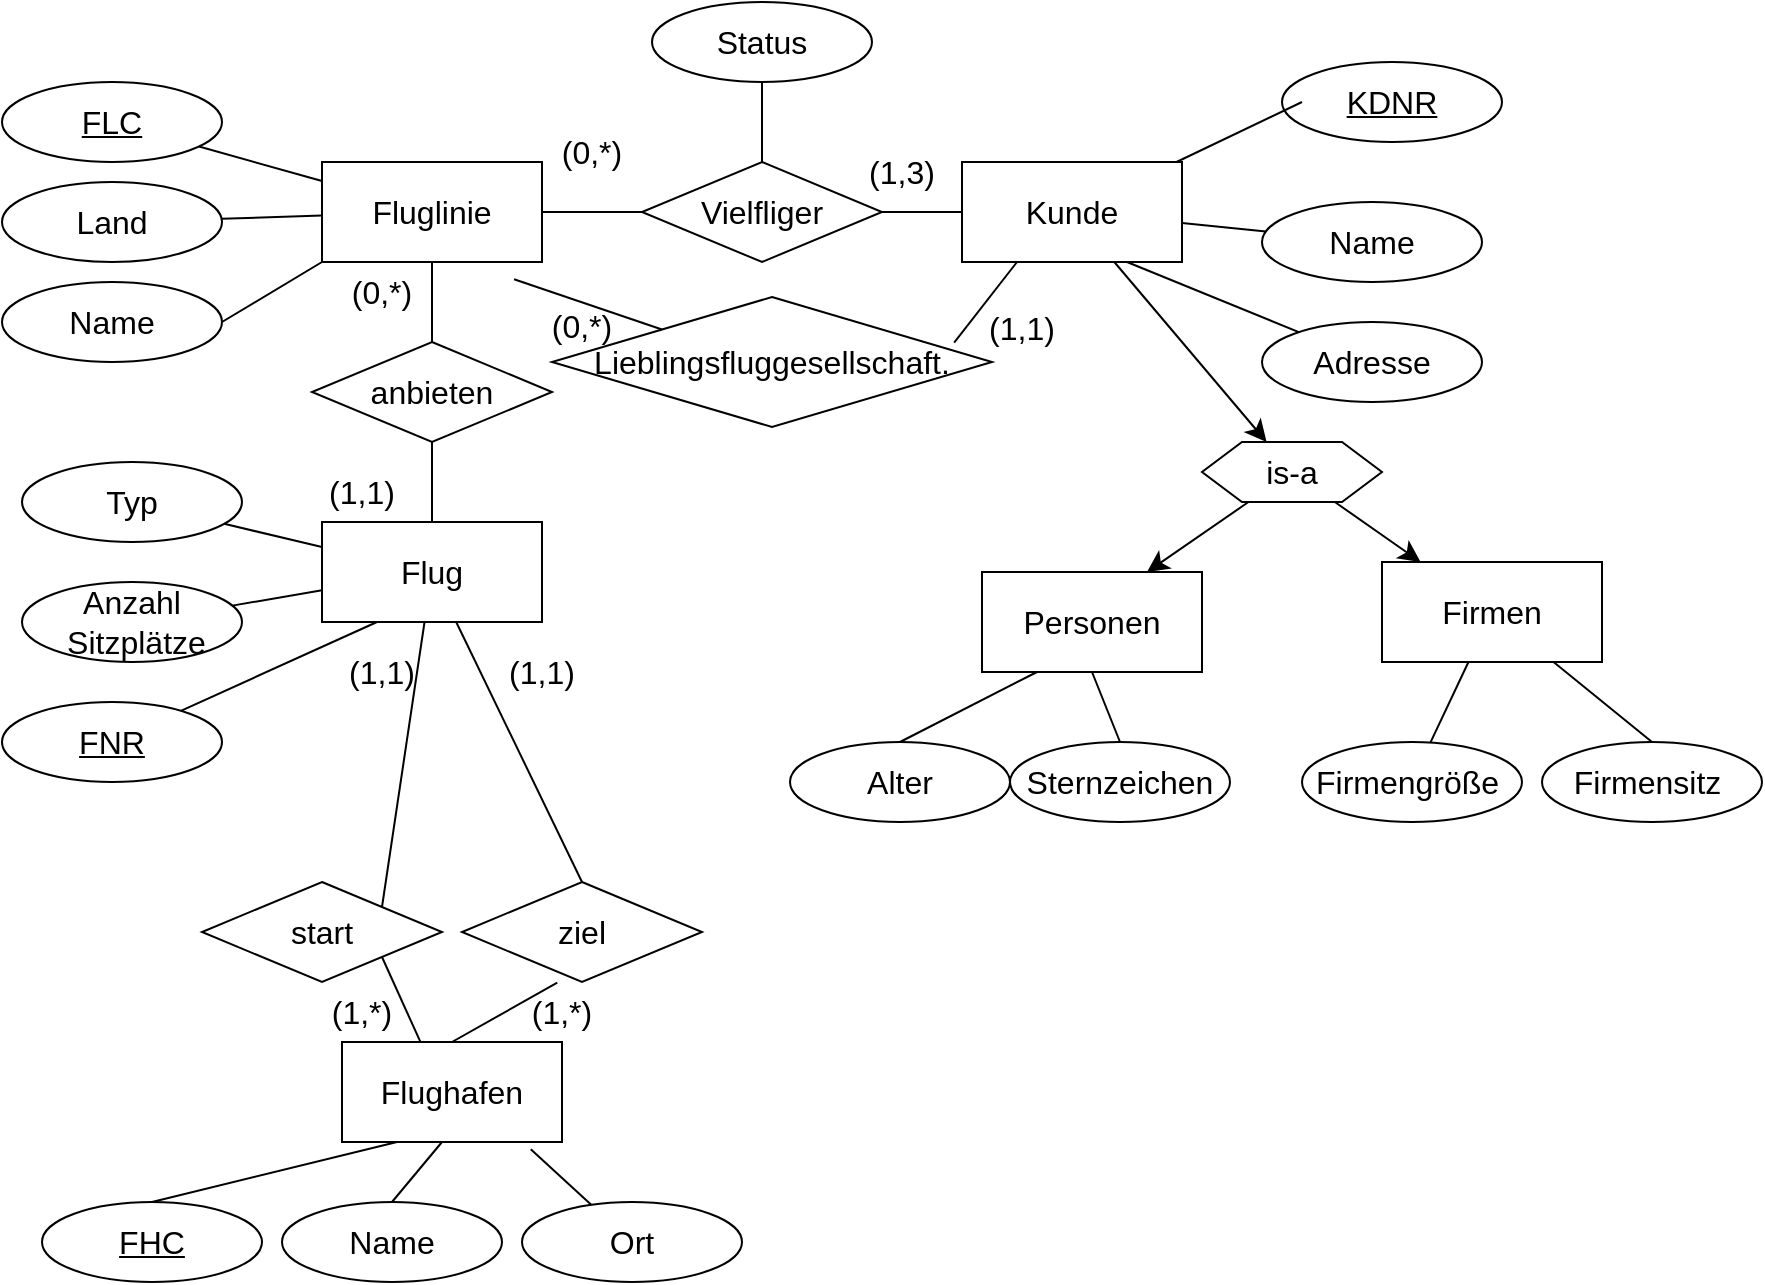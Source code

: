 <mxfile version="21.3.0" type="github">
  <diagram id="C5RBs43oDa-KdzZeNtuy" name="Page-1">
    <mxGraphModel dx="1584" dy="943" grid="1" gridSize="10" guides="1" tooltips="1" connect="1" arrows="1" fold="1" page="1" pageScale="1" pageWidth="827" pageHeight="1169" math="0" shadow="0">
      <root>
        <mxCell id="WIyWlLk6GJQsqaUBKTNV-0" />
        <mxCell id="WIyWlLk6GJQsqaUBKTNV-1" parent="WIyWlLk6GJQsqaUBKTNV-0" />
        <mxCell id="jdg25uksa5VMT-OS4gWT-1" value="&lt;u&gt;FLC&lt;/u&gt;" style="ellipse;whiteSpace=wrap;html=1;fontSize=16;" vertex="1" parent="WIyWlLk6GJQsqaUBKTNV-1">
          <mxGeometry x="-90" y="300" width="110" height="40" as="geometry" />
        </mxCell>
        <mxCell id="jdg25uksa5VMT-OS4gWT-3" value="Land" style="ellipse;whiteSpace=wrap;html=1;fontSize=16;" vertex="1" parent="WIyWlLk6GJQsqaUBKTNV-1">
          <mxGeometry x="-90" y="350" width="110" height="40" as="geometry" />
        </mxCell>
        <mxCell id="jdg25uksa5VMT-OS4gWT-4" value="Name" style="ellipse;whiteSpace=wrap;html=1;fontSize=16;" vertex="1" parent="WIyWlLk6GJQsqaUBKTNV-1">
          <mxGeometry x="-90" y="400" width="110" height="40" as="geometry" />
        </mxCell>
        <mxCell id="jdg25uksa5VMT-OS4gWT-5" value="Fluglinie" style="rounded=0;whiteSpace=wrap;html=1;fontSize=16;" vertex="1" parent="WIyWlLk6GJQsqaUBKTNV-1">
          <mxGeometry x="70" y="340" width="110" height="50" as="geometry" />
        </mxCell>
        <mxCell id="jdg25uksa5VMT-OS4gWT-94" style="edgeStyle=none;curved=1;rounded=0;orthogonalLoop=1;jettySize=auto;html=1;fontSize=12;startSize=8;endSize=8;" edge="1" parent="WIyWlLk6GJQsqaUBKTNV-1" source="jdg25uksa5VMT-OS4gWT-7" target="jdg25uksa5VMT-OS4gWT-91">
          <mxGeometry relative="1" as="geometry" />
        </mxCell>
        <mxCell id="jdg25uksa5VMT-OS4gWT-7" value="Kunde" style="rounded=0;whiteSpace=wrap;html=1;fontSize=16;" vertex="1" parent="WIyWlLk6GJQsqaUBKTNV-1">
          <mxGeometry x="390" y="340" width="110" height="50" as="geometry" />
        </mxCell>
        <mxCell id="jdg25uksa5VMT-OS4gWT-8" value="&lt;u&gt;KDNR&lt;/u&gt;" style="ellipse;whiteSpace=wrap;html=1;fontSize=16;" vertex="1" parent="WIyWlLk6GJQsqaUBKTNV-1">
          <mxGeometry x="550" y="290" width="110" height="40" as="geometry" />
        </mxCell>
        <mxCell id="jdg25uksa5VMT-OS4gWT-9" value="Name" style="ellipse;whiteSpace=wrap;html=1;fontSize=16;" vertex="1" parent="WIyWlLk6GJQsqaUBKTNV-1">
          <mxGeometry x="540" y="360" width="110" height="40" as="geometry" />
        </mxCell>
        <mxCell id="jdg25uksa5VMT-OS4gWT-10" value="&lt;u&gt;FHC&lt;/u&gt;" style="ellipse;whiteSpace=wrap;html=1;fontSize=16;" vertex="1" parent="WIyWlLk6GJQsqaUBKTNV-1">
          <mxGeometry x="-70" y="860" width="110" height="40" as="geometry" />
        </mxCell>
        <mxCell id="jdg25uksa5VMT-OS4gWT-11" value="Name" style="ellipse;whiteSpace=wrap;html=1;fontSize=16;" vertex="1" parent="WIyWlLk6GJQsqaUBKTNV-1">
          <mxGeometry x="50" y="860" width="110" height="40" as="geometry" />
        </mxCell>
        <mxCell id="jdg25uksa5VMT-OS4gWT-12" value="Ort" style="ellipse;whiteSpace=wrap;html=1;fontSize=16;" vertex="1" parent="WIyWlLk6GJQsqaUBKTNV-1">
          <mxGeometry x="170" y="860" width="110" height="40" as="geometry" />
        </mxCell>
        <mxCell id="jdg25uksa5VMT-OS4gWT-13" value="Flughafen" style="rounded=0;whiteSpace=wrap;html=1;fontSize=16;" vertex="1" parent="WIyWlLk6GJQsqaUBKTNV-1">
          <mxGeometry x="80" y="780" width="110" height="50" as="geometry" />
        </mxCell>
        <mxCell id="jdg25uksa5VMT-OS4gWT-14" value="Flug" style="rounded=0;whiteSpace=wrap;html=1;fontSize=16;" vertex="1" parent="WIyWlLk6GJQsqaUBKTNV-1">
          <mxGeometry x="70" y="520" width="110" height="50" as="geometry" />
        </mxCell>
        <mxCell id="jdg25uksa5VMT-OS4gWT-15" value="Typ" style="ellipse;whiteSpace=wrap;html=1;fontSize=16;" vertex="1" parent="WIyWlLk6GJQsqaUBKTNV-1">
          <mxGeometry x="-80" y="490" width="110" height="40" as="geometry" />
        </mxCell>
        <mxCell id="jdg25uksa5VMT-OS4gWT-16" value="Anzahl &amp;nbsp;Sitzplätze" style="ellipse;whiteSpace=wrap;html=1;fontSize=16;" vertex="1" parent="WIyWlLk6GJQsqaUBKTNV-1">
          <mxGeometry x="-80" y="550" width="110" height="40" as="geometry" />
        </mxCell>
        <mxCell id="jdg25uksa5VMT-OS4gWT-17" value="&lt;u&gt;FNR&lt;/u&gt;" style="ellipse;whiteSpace=wrap;html=1;fontSize=16;" vertex="1" parent="WIyWlLk6GJQsqaUBKTNV-1">
          <mxGeometry x="-90" y="610" width="110" height="40" as="geometry" />
        </mxCell>
        <mxCell id="jdg25uksa5VMT-OS4gWT-19" value="Adresse" style="ellipse;whiteSpace=wrap;html=1;fontSize=16;" vertex="1" parent="WIyWlLk6GJQsqaUBKTNV-1">
          <mxGeometry x="540" y="420" width="110" height="40" as="geometry" />
        </mxCell>
        <mxCell id="jdg25uksa5VMT-OS4gWT-20" value="Personen" style="rounded=0;whiteSpace=wrap;html=1;fontSize=16;" vertex="1" parent="WIyWlLk6GJQsqaUBKTNV-1">
          <mxGeometry x="400" y="545" width="110" height="50" as="geometry" />
        </mxCell>
        <mxCell id="jdg25uksa5VMT-OS4gWT-21" value="Firmen" style="rounded=0;whiteSpace=wrap;html=1;fontSize=16;" vertex="1" parent="WIyWlLk6GJQsqaUBKTNV-1">
          <mxGeometry x="600" y="540" width="110" height="50" as="geometry" />
        </mxCell>
        <mxCell id="jdg25uksa5VMT-OS4gWT-22" value="Firmensitz&amp;nbsp;" style="ellipse;whiteSpace=wrap;html=1;fontSize=16;" vertex="1" parent="WIyWlLk6GJQsqaUBKTNV-1">
          <mxGeometry x="680" y="630" width="110" height="40" as="geometry" />
        </mxCell>
        <mxCell id="jdg25uksa5VMT-OS4gWT-23" value="Firmengröße&amp;nbsp;" style="ellipse;whiteSpace=wrap;html=1;fontSize=16;" vertex="1" parent="WIyWlLk6GJQsqaUBKTNV-1">
          <mxGeometry x="560" y="630" width="110" height="40" as="geometry" />
        </mxCell>
        <mxCell id="jdg25uksa5VMT-OS4gWT-24" value="Alter" style="ellipse;whiteSpace=wrap;html=1;fontSize=16;" vertex="1" parent="WIyWlLk6GJQsqaUBKTNV-1">
          <mxGeometry x="304" y="630" width="110" height="40" as="geometry" />
        </mxCell>
        <mxCell id="jdg25uksa5VMT-OS4gWT-25" value="Sternzeichen" style="ellipse;whiteSpace=wrap;html=1;fontSize=16;" vertex="1" parent="WIyWlLk6GJQsqaUBKTNV-1">
          <mxGeometry x="414" y="630" width="110" height="40" as="geometry" />
        </mxCell>
        <mxCell id="jdg25uksa5VMT-OS4gWT-27" value="Status" style="ellipse;whiteSpace=wrap;html=1;fontSize=16;" vertex="1" parent="WIyWlLk6GJQsqaUBKTNV-1">
          <mxGeometry x="235" y="260" width="110" height="40" as="geometry" />
        </mxCell>
        <mxCell id="jdg25uksa5VMT-OS4gWT-28" value="" style="endArrow=none;html=1;rounded=0;fontSize=12;startSize=8;endSize=8;curved=1;entryX=0.25;entryY=1;entryDx=0;entryDy=0;exitX=0.5;exitY=0;exitDx=0;exitDy=0;" edge="1" parent="WIyWlLk6GJQsqaUBKTNV-1" source="jdg25uksa5VMT-OS4gWT-24" target="jdg25uksa5VMT-OS4gWT-20">
          <mxGeometry width="50" height="50" relative="1" as="geometry">
            <mxPoint x="310" y="520" as="sourcePoint" />
            <mxPoint x="360" y="470" as="targetPoint" />
          </mxGeometry>
        </mxCell>
        <mxCell id="jdg25uksa5VMT-OS4gWT-30" value="" style="endArrow=none;html=1;rounded=0;fontSize=12;startSize=8;endSize=8;curved=1;entryX=0.5;entryY=1;entryDx=0;entryDy=0;exitX=0.5;exitY=0;exitDx=0;exitDy=0;" edge="1" parent="WIyWlLk6GJQsqaUBKTNV-1" source="jdg25uksa5VMT-OS4gWT-25" target="jdg25uksa5VMT-OS4gWT-20">
          <mxGeometry width="50" height="50" relative="1" as="geometry">
            <mxPoint x="310" y="520" as="sourcePoint" />
            <mxPoint x="360" y="470" as="targetPoint" />
          </mxGeometry>
        </mxCell>
        <mxCell id="jdg25uksa5VMT-OS4gWT-31" value="" style="endArrow=none;html=1;rounded=0;fontSize=12;startSize=8;endSize=8;curved=1;" edge="1" parent="WIyWlLk6GJQsqaUBKTNV-1" source="jdg25uksa5VMT-OS4gWT-23" target="jdg25uksa5VMT-OS4gWT-21">
          <mxGeometry width="50" height="50" relative="1" as="geometry">
            <mxPoint x="310" y="520" as="sourcePoint" />
            <mxPoint x="360" y="470" as="targetPoint" />
          </mxGeometry>
        </mxCell>
        <mxCell id="jdg25uksa5VMT-OS4gWT-32" value="" style="endArrow=none;html=1;rounded=0;fontSize=12;startSize=8;endSize=8;curved=1;exitX=0.5;exitY=0;exitDx=0;exitDy=0;" edge="1" parent="WIyWlLk6GJQsqaUBKTNV-1" source="jdg25uksa5VMT-OS4gWT-22" target="jdg25uksa5VMT-OS4gWT-21">
          <mxGeometry width="50" height="50" relative="1" as="geometry">
            <mxPoint x="310" y="520" as="sourcePoint" />
            <mxPoint x="360" y="470" as="targetPoint" />
          </mxGeometry>
        </mxCell>
        <mxCell id="jdg25uksa5VMT-OS4gWT-33" value="" style="endArrow=none;html=1;rounded=0;fontSize=12;startSize=8;endSize=8;curved=1;entryX=0;entryY=0.5;entryDx=0;entryDy=0;exitX=1;exitY=0.5;exitDx=0;exitDy=0;" edge="1" parent="WIyWlLk6GJQsqaUBKTNV-1" source="jdg25uksa5VMT-OS4gWT-6" target="jdg25uksa5VMT-OS4gWT-7">
          <mxGeometry width="50" height="50" relative="1" as="geometry">
            <mxPoint x="290" y="520" as="sourcePoint" />
            <mxPoint x="340" y="470" as="targetPoint" />
            <Array as="points">
              <mxPoint x="290" y="365" />
            </Array>
          </mxGeometry>
        </mxCell>
        <mxCell id="jdg25uksa5VMT-OS4gWT-34" value="" style="endArrow=none;html=1;rounded=0;fontSize=12;startSize=8;endSize=8;curved=1;entryX=0;entryY=0.5;entryDx=0;entryDy=0;exitX=1;exitY=0.5;exitDx=0;exitDy=0;" edge="1" parent="WIyWlLk6GJQsqaUBKTNV-1" source="jdg25uksa5VMT-OS4gWT-5" target="jdg25uksa5VMT-OS4gWT-6">
          <mxGeometry width="50" height="50" relative="1" as="geometry">
            <mxPoint x="180" y="365" as="sourcePoint" />
            <mxPoint x="390" y="365" as="targetPoint" />
            <Array as="points" />
          </mxGeometry>
        </mxCell>
        <mxCell id="jdg25uksa5VMT-OS4gWT-6" value="Vielfliger" style="rhombus;whiteSpace=wrap;html=1;fontSize=16;" vertex="1" parent="WIyWlLk6GJQsqaUBKTNV-1">
          <mxGeometry x="230" y="340" width="120" height="50" as="geometry" />
        </mxCell>
        <mxCell id="jdg25uksa5VMT-OS4gWT-35" value="" style="endArrow=none;html=1;rounded=0;fontSize=12;startSize=8;endSize=8;curved=1;entryX=0.5;entryY=0;entryDx=0;entryDy=0;exitX=0.5;exitY=1;exitDx=0;exitDy=0;" edge="1" parent="WIyWlLk6GJQsqaUBKTNV-1" source="jdg25uksa5VMT-OS4gWT-27" target="jdg25uksa5VMT-OS4gWT-6">
          <mxGeometry width="50" height="50" relative="1" as="geometry">
            <mxPoint x="290" y="520" as="sourcePoint" />
            <mxPoint x="340" y="470" as="targetPoint" />
          </mxGeometry>
        </mxCell>
        <mxCell id="jdg25uksa5VMT-OS4gWT-36" value="" style="endArrow=none;html=1;rounded=0;fontSize=12;startSize=8;endSize=8;curved=1;" edge="1" parent="WIyWlLk6GJQsqaUBKTNV-1" source="jdg25uksa5VMT-OS4gWT-1" target="jdg25uksa5VMT-OS4gWT-5">
          <mxGeometry width="50" height="50" relative="1" as="geometry">
            <mxPoint x="290" y="520" as="sourcePoint" />
            <mxPoint x="340" y="470" as="targetPoint" />
          </mxGeometry>
        </mxCell>
        <mxCell id="jdg25uksa5VMT-OS4gWT-38" value="" style="endArrow=none;html=1;rounded=0;fontSize=12;startSize=8;endSize=8;curved=1;" edge="1" parent="WIyWlLk6GJQsqaUBKTNV-1" source="jdg25uksa5VMT-OS4gWT-3" target="jdg25uksa5VMT-OS4gWT-5">
          <mxGeometry width="50" height="50" relative="1" as="geometry">
            <mxPoint x="290" y="520" as="sourcePoint" />
            <mxPoint x="340" y="470" as="targetPoint" />
          </mxGeometry>
        </mxCell>
        <mxCell id="jdg25uksa5VMT-OS4gWT-39" value="" style="endArrow=none;html=1;rounded=0;fontSize=12;startSize=8;endSize=8;curved=1;entryX=0;entryY=1;entryDx=0;entryDy=0;exitX=1;exitY=0.5;exitDx=0;exitDy=0;" edge="1" parent="WIyWlLk6GJQsqaUBKTNV-1" source="jdg25uksa5VMT-OS4gWT-4" target="jdg25uksa5VMT-OS4gWT-5">
          <mxGeometry width="50" height="50" relative="1" as="geometry">
            <mxPoint x="290" y="520" as="sourcePoint" />
            <mxPoint x="340" y="470" as="targetPoint" />
          </mxGeometry>
        </mxCell>
        <mxCell id="jdg25uksa5VMT-OS4gWT-40" value="" style="endArrow=none;html=1;rounded=0;fontSize=12;startSize=8;endSize=8;curved=1;exitX=0;exitY=0.25;exitDx=0;exitDy=0;" edge="1" parent="WIyWlLk6GJQsqaUBKTNV-1" source="jdg25uksa5VMT-OS4gWT-14" target="jdg25uksa5VMT-OS4gWT-15">
          <mxGeometry width="50" height="50" relative="1" as="geometry">
            <mxPoint x="290" y="520" as="sourcePoint" />
            <mxPoint x="340" y="470" as="targetPoint" />
          </mxGeometry>
        </mxCell>
        <mxCell id="jdg25uksa5VMT-OS4gWT-41" value="" style="endArrow=none;html=1;rounded=0;fontSize=12;startSize=8;endSize=8;curved=1;" edge="1" parent="WIyWlLk6GJQsqaUBKTNV-1" source="jdg25uksa5VMT-OS4gWT-16" target="jdg25uksa5VMT-OS4gWT-14">
          <mxGeometry width="50" height="50" relative="1" as="geometry">
            <mxPoint x="290" y="520" as="sourcePoint" />
            <mxPoint x="340" y="470" as="targetPoint" />
          </mxGeometry>
        </mxCell>
        <mxCell id="jdg25uksa5VMT-OS4gWT-42" value="" style="endArrow=none;html=1;rounded=0;fontSize=12;startSize=8;endSize=8;curved=1;entryX=0.25;entryY=1;entryDx=0;entryDy=0;" edge="1" parent="WIyWlLk6GJQsqaUBKTNV-1" source="jdg25uksa5VMT-OS4gWT-17" target="jdg25uksa5VMT-OS4gWT-14">
          <mxGeometry width="50" height="50" relative="1" as="geometry">
            <mxPoint x="300" y="530" as="sourcePoint" />
            <mxPoint x="350" y="480" as="targetPoint" />
          </mxGeometry>
        </mxCell>
        <mxCell id="jdg25uksa5VMT-OS4gWT-44" value="" style="endArrow=none;html=1;rounded=0;fontSize=12;startSize=8;endSize=8;curved=1;exitX=0.5;exitY=0;exitDx=0;exitDy=0;entryX=0.25;entryY=1;entryDx=0;entryDy=0;" edge="1" parent="WIyWlLk6GJQsqaUBKTNV-1" source="jdg25uksa5VMT-OS4gWT-10" target="jdg25uksa5VMT-OS4gWT-13">
          <mxGeometry width="50" height="50" relative="1" as="geometry">
            <mxPoint x="320" y="550" as="sourcePoint" />
            <mxPoint x="370" y="500" as="targetPoint" />
          </mxGeometry>
        </mxCell>
        <mxCell id="jdg25uksa5VMT-OS4gWT-45" value="" style="endArrow=none;html=1;rounded=0;fontSize=12;startSize=8;endSize=8;curved=1;exitX=0.5;exitY=0;exitDx=0;exitDy=0;" edge="1" parent="WIyWlLk6GJQsqaUBKTNV-1" source="jdg25uksa5VMT-OS4gWT-11">
          <mxGeometry width="50" height="50" relative="1" as="geometry">
            <mxPoint x="80" y="880" as="sourcePoint" />
            <mxPoint x="130" y="830" as="targetPoint" />
          </mxGeometry>
        </mxCell>
        <mxCell id="jdg25uksa5VMT-OS4gWT-46" value="" style="endArrow=none;html=1;rounded=0;fontSize=12;startSize=8;endSize=8;curved=1;entryX=0.858;entryY=1.073;entryDx=0;entryDy=0;entryPerimeter=0;" edge="1" parent="WIyWlLk6GJQsqaUBKTNV-1" source="jdg25uksa5VMT-OS4gWT-12" target="jdg25uksa5VMT-OS4gWT-13">
          <mxGeometry width="50" height="50" relative="1" as="geometry">
            <mxPoint x="330" y="560" as="sourcePoint" />
            <mxPoint x="380" y="510" as="targetPoint" />
          </mxGeometry>
        </mxCell>
        <mxCell id="jdg25uksa5VMT-OS4gWT-47" value="" style="endArrow=none;html=1;rounded=0;fontSize=12;startSize=8;endSize=8;curved=1;" edge="1" parent="WIyWlLk6GJQsqaUBKTNV-1" source="jdg25uksa5VMT-OS4gWT-7">
          <mxGeometry width="50" height="50" relative="1" as="geometry">
            <mxPoint x="340" y="570" as="sourcePoint" />
            <mxPoint x="560" y="310" as="targetPoint" />
          </mxGeometry>
        </mxCell>
        <mxCell id="jdg25uksa5VMT-OS4gWT-48" value="" style="endArrow=none;html=1;rounded=0;fontSize=12;startSize=8;endSize=8;curved=1;" edge="1" parent="WIyWlLk6GJQsqaUBKTNV-1" source="jdg25uksa5VMT-OS4gWT-7" target="jdg25uksa5VMT-OS4gWT-9">
          <mxGeometry width="50" height="50" relative="1" as="geometry">
            <mxPoint x="350" y="580" as="sourcePoint" />
            <mxPoint x="400" y="530" as="targetPoint" />
          </mxGeometry>
        </mxCell>
        <mxCell id="jdg25uksa5VMT-OS4gWT-49" value="" style="endArrow=none;html=1;rounded=0;fontSize=12;startSize=8;endSize=8;curved=1;exitX=0.75;exitY=1;exitDx=0;exitDy=0;" edge="1" parent="WIyWlLk6GJQsqaUBKTNV-1" source="jdg25uksa5VMT-OS4gWT-7" target="jdg25uksa5VMT-OS4gWT-19">
          <mxGeometry width="50" height="50" relative="1" as="geometry">
            <mxPoint x="360" y="590" as="sourcePoint" />
            <mxPoint x="410" y="540" as="targetPoint" />
          </mxGeometry>
        </mxCell>
        <mxCell id="jdg25uksa5VMT-OS4gWT-53" value="" style="endArrow=none;html=1;rounded=0;fontSize=12;startSize=8;endSize=8;curved=1;entryX=0.5;entryY=0;entryDx=0;entryDy=0;" edge="1" parent="WIyWlLk6GJQsqaUBKTNV-1" source="jdg25uksa5VMT-OS4gWT-50" target="jdg25uksa5VMT-OS4gWT-14">
          <mxGeometry width="50" height="50" relative="1" as="geometry">
            <mxPoint x="350" y="820" as="sourcePoint" />
            <mxPoint x="400" y="770" as="targetPoint" />
          </mxGeometry>
        </mxCell>
        <mxCell id="jdg25uksa5VMT-OS4gWT-54" value="" style="endArrow=none;html=1;rounded=0;fontSize=12;startSize=8;endSize=8;curved=1;entryX=0.5;entryY=0;entryDx=0;entryDy=0;" edge="1" parent="WIyWlLk6GJQsqaUBKTNV-1" source="jdg25uksa5VMT-OS4gWT-5" target="jdg25uksa5VMT-OS4gWT-50">
          <mxGeometry width="50" height="50" relative="1" as="geometry">
            <mxPoint x="123" y="390" as="sourcePoint" />
            <mxPoint x="115" y="520" as="targetPoint" />
          </mxGeometry>
        </mxCell>
        <mxCell id="jdg25uksa5VMT-OS4gWT-50" value="anbieten" style="rhombus;whiteSpace=wrap;html=1;fontSize=16;" vertex="1" parent="WIyWlLk6GJQsqaUBKTNV-1">
          <mxGeometry x="65" y="430" width="120" height="50" as="geometry" />
        </mxCell>
        <mxCell id="jdg25uksa5VMT-OS4gWT-57" value="(1,3)" style="text;html=1;strokeColor=none;fillColor=none;align=center;verticalAlign=middle;whiteSpace=wrap;rounded=0;fontSize=16;" vertex="1" parent="WIyWlLk6GJQsqaUBKTNV-1">
          <mxGeometry x="330" y="330" width="60" height="30" as="geometry" />
        </mxCell>
        <mxCell id="jdg25uksa5VMT-OS4gWT-58" value="(1,1)" style="text;html=1;strokeColor=none;fillColor=none;align=center;verticalAlign=middle;whiteSpace=wrap;rounded=0;fontSize=16;" vertex="1" parent="WIyWlLk6GJQsqaUBKTNV-1">
          <mxGeometry x="60" y="490" width="60" height="30" as="geometry" />
        </mxCell>
        <mxCell id="jdg25uksa5VMT-OS4gWT-60" value="(0,*)" style="text;html=1;strokeColor=none;fillColor=none;align=center;verticalAlign=middle;whiteSpace=wrap;rounded=0;fontSize=16;" vertex="1" parent="WIyWlLk6GJQsqaUBKTNV-1">
          <mxGeometry x="70" y="390" width="60" height="30" as="geometry" />
        </mxCell>
        <mxCell id="jdg25uksa5VMT-OS4gWT-61" value="(0,*)" style="text;html=1;strokeColor=none;fillColor=none;align=center;verticalAlign=middle;whiteSpace=wrap;rounded=0;fontSize=16;" vertex="1" parent="WIyWlLk6GJQsqaUBKTNV-1">
          <mxGeometry x="175" y="320" width="60" height="30" as="geometry" />
        </mxCell>
        <mxCell id="jdg25uksa5VMT-OS4gWT-75" value="start" style="rhombus;whiteSpace=wrap;html=1;fontSize=16;" vertex="1" parent="WIyWlLk6GJQsqaUBKTNV-1">
          <mxGeometry x="10" y="700" width="120" height="50" as="geometry" />
        </mxCell>
        <mxCell id="jdg25uksa5VMT-OS4gWT-76" value="ziel" style="rhombus;whiteSpace=wrap;html=1;fontSize=16;" vertex="1" parent="WIyWlLk6GJQsqaUBKTNV-1">
          <mxGeometry x="140" y="700" width="120" height="50" as="geometry" />
        </mxCell>
        <mxCell id="jdg25uksa5VMT-OS4gWT-77" value="" style="endArrow=none;html=1;rounded=0;fontSize=12;startSize=8;endSize=8;curved=1;exitX=0.5;exitY=0;exitDx=0;exitDy=0;entryX=0.397;entryY=1.007;entryDx=0;entryDy=0;entryPerimeter=0;" edge="1" parent="WIyWlLk6GJQsqaUBKTNV-1" source="jdg25uksa5VMT-OS4gWT-13" target="jdg25uksa5VMT-OS4gWT-76">
          <mxGeometry width="50" height="50" relative="1" as="geometry">
            <mxPoint x="280" y="680" as="sourcePoint" />
            <mxPoint x="200" y="730" as="targetPoint" />
          </mxGeometry>
        </mxCell>
        <mxCell id="jdg25uksa5VMT-OS4gWT-80" value="" style="endArrow=none;html=1;rounded=0;fontSize=12;startSize=8;endSize=8;curved=1;exitX=0.358;exitY=0.007;exitDx=0;exitDy=0;entryX=1;entryY=1;entryDx=0;entryDy=0;exitPerimeter=0;" edge="1" parent="WIyWlLk6GJQsqaUBKTNV-1" source="jdg25uksa5VMT-OS4gWT-13" target="jdg25uksa5VMT-OS4gWT-75">
          <mxGeometry width="50" height="50" relative="1" as="geometry">
            <mxPoint x="145" y="790" as="sourcePoint" />
            <mxPoint x="198" y="760" as="targetPoint" />
          </mxGeometry>
        </mxCell>
        <mxCell id="jdg25uksa5VMT-OS4gWT-81" value="" style="endArrow=none;html=1;rounded=0;fontSize=12;startSize=8;endSize=8;curved=1;exitX=0.5;exitY=0;exitDx=0;exitDy=0;" edge="1" parent="WIyWlLk6GJQsqaUBKTNV-1" source="jdg25uksa5VMT-OS4gWT-76" target="jdg25uksa5VMT-OS4gWT-14">
          <mxGeometry width="50" height="50" relative="1" as="geometry">
            <mxPoint x="280" y="680" as="sourcePoint" />
            <mxPoint x="330" y="630" as="targetPoint" />
          </mxGeometry>
        </mxCell>
        <mxCell id="jdg25uksa5VMT-OS4gWT-82" value="" style="endArrow=none;html=1;rounded=0;fontSize=12;startSize=8;endSize=8;curved=1;exitX=1;exitY=0;exitDx=0;exitDy=0;" edge="1" parent="WIyWlLk6GJQsqaUBKTNV-1" source="jdg25uksa5VMT-OS4gWT-75" target="jdg25uksa5VMT-OS4gWT-14">
          <mxGeometry width="50" height="50" relative="1" as="geometry">
            <mxPoint x="155" y="800" as="sourcePoint" />
            <mxPoint x="208" y="770" as="targetPoint" />
          </mxGeometry>
        </mxCell>
        <mxCell id="jdg25uksa5VMT-OS4gWT-83" value="(1,*)" style="text;html=1;strokeColor=none;fillColor=none;align=center;verticalAlign=middle;whiteSpace=wrap;rounded=0;fontSize=16;" vertex="1" parent="WIyWlLk6GJQsqaUBKTNV-1">
          <mxGeometry x="60" y="750" width="60" height="30" as="geometry" />
        </mxCell>
        <mxCell id="jdg25uksa5VMT-OS4gWT-84" value="(1,*)" style="text;html=1;strokeColor=none;fillColor=none;align=center;verticalAlign=middle;whiteSpace=wrap;rounded=0;fontSize=16;" vertex="1" parent="WIyWlLk6GJQsqaUBKTNV-1">
          <mxGeometry x="160" y="750" width="60" height="30" as="geometry" />
        </mxCell>
        <mxCell id="jdg25uksa5VMT-OS4gWT-86" value="(1,1)" style="text;html=1;strokeColor=none;fillColor=none;align=center;verticalAlign=middle;whiteSpace=wrap;rounded=0;fontSize=16;" vertex="1" parent="WIyWlLk6GJQsqaUBKTNV-1">
          <mxGeometry x="70" y="580" width="60" height="30" as="geometry" />
        </mxCell>
        <mxCell id="jdg25uksa5VMT-OS4gWT-89" value="(1,1)" style="text;html=1;strokeColor=none;fillColor=none;align=center;verticalAlign=middle;whiteSpace=wrap;rounded=0;fontSize=16;" vertex="1" parent="WIyWlLk6GJQsqaUBKTNV-1">
          <mxGeometry x="150" y="580" width="60" height="30" as="geometry" />
        </mxCell>
        <mxCell id="jdg25uksa5VMT-OS4gWT-95" style="edgeStyle=none;curved=1;rounded=0;orthogonalLoop=1;jettySize=auto;html=1;entryX=0.75;entryY=0;entryDx=0;entryDy=0;fontSize=12;startSize=8;endSize=8;" edge="1" parent="WIyWlLk6GJQsqaUBKTNV-1" source="jdg25uksa5VMT-OS4gWT-91" target="jdg25uksa5VMT-OS4gWT-20">
          <mxGeometry relative="1" as="geometry" />
        </mxCell>
        <mxCell id="jdg25uksa5VMT-OS4gWT-96" style="edgeStyle=none;curved=1;rounded=0;orthogonalLoop=1;jettySize=auto;html=1;fontSize=12;startSize=8;endSize=8;" edge="1" parent="WIyWlLk6GJQsqaUBKTNV-1" source="jdg25uksa5VMT-OS4gWT-91" target="jdg25uksa5VMT-OS4gWT-21">
          <mxGeometry relative="1" as="geometry" />
        </mxCell>
        <mxCell id="jdg25uksa5VMT-OS4gWT-91" value="is-a" style="shape=hexagon;perimeter=hexagonPerimeter2;whiteSpace=wrap;html=1;fixedSize=1;fontSize=16;" vertex="1" parent="WIyWlLk6GJQsqaUBKTNV-1">
          <mxGeometry x="510" y="480" width="90" height="30" as="geometry" />
        </mxCell>
        <mxCell id="jdg25uksa5VMT-OS4gWT-98" value="&lt;div style=&quot;text-align: start;&quot; title=&quot;Page 4&quot; class=&quot;page&quot;&gt;&lt;div class=&quot;layoutArea&quot;&gt;&lt;div class=&quot;column&quot;&gt;&lt;p&gt;Lieblingsfluggesellschaft.&lt;br&gt;&lt;/p&gt;&lt;/div&gt;&lt;/div&gt;&lt;/div&gt;" style="rhombus;whiteSpace=wrap;html=1;fontSize=16;" vertex="1" parent="WIyWlLk6GJQsqaUBKTNV-1">
          <mxGeometry x="185" y="407.5" width="220" height="65" as="geometry" />
        </mxCell>
        <mxCell id="jdg25uksa5VMT-OS4gWT-99" value="" style="endArrow=none;html=1;rounded=0;fontSize=12;startSize=8;endSize=8;curved=1;entryX=0.873;entryY=1.173;entryDx=0;entryDy=0;entryPerimeter=0;exitX=0;exitY=0;exitDx=0;exitDy=0;" edge="1" parent="WIyWlLk6GJQsqaUBKTNV-1" source="jdg25uksa5VMT-OS4gWT-98" target="jdg25uksa5VMT-OS4gWT-5">
          <mxGeometry width="50" height="50" relative="1" as="geometry">
            <mxPoint x="270" y="680" as="sourcePoint" />
            <mxPoint x="320" y="630" as="targetPoint" />
          </mxGeometry>
        </mxCell>
        <mxCell id="jdg25uksa5VMT-OS4gWT-100" value="" style="endArrow=none;html=1;rounded=0;fontSize=12;startSize=8;endSize=8;curved=1;entryX=0.25;entryY=1;entryDx=0;entryDy=0;exitX=0.914;exitY=0.351;exitDx=0;exitDy=0;exitPerimeter=0;" edge="1" parent="WIyWlLk6GJQsqaUBKTNV-1" source="jdg25uksa5VMT-OS4gWT-98" target="jdg25uksa5VMT-OS4gWT-7">
          <mxGeometry width="50" height="50" relative="1" as="geometry">
            <mxPoint x="270" y="680" as="sourcePoint" />
            <mxPoint x="320" y="630" as="targetPoint" />
          </mxGeometry>
        </mxCell>
        <mxCell id="jdg25uksa5VMT-OS4gWT-101" value="(1,1)" style="text;html=1;strokeColor=none;fillColor=none;align=center;verticalAlign=middle;whiteSpace=wrap;rounded=0;fontSize=16;" vertex="1" parent="WIyWlLk6GJQsqaUBKTNV-1">
          <mxGeometry x="390" y="407.5" width="60" height="30" as="geometry" />
        </mxCell>
        <mxCell id="jdg25uksa5VMT-OS4gWT-102" value="(0,*)" style="text;html=1;strokeColor=none;fillColor=none;align=center;verticalAlign=middle;whiteSpace=wrap;rounded=0;fontSize=16;" vertex="1" parent="WIyWlLk6GJQsqaUBKTNV-1">
          <mxGeometry x="170" y="407" width="60" height="30" as="geometry" />
        </mxCell>
      </root>
    </mxGraphModel>
  </diagram>
</mxfile>
